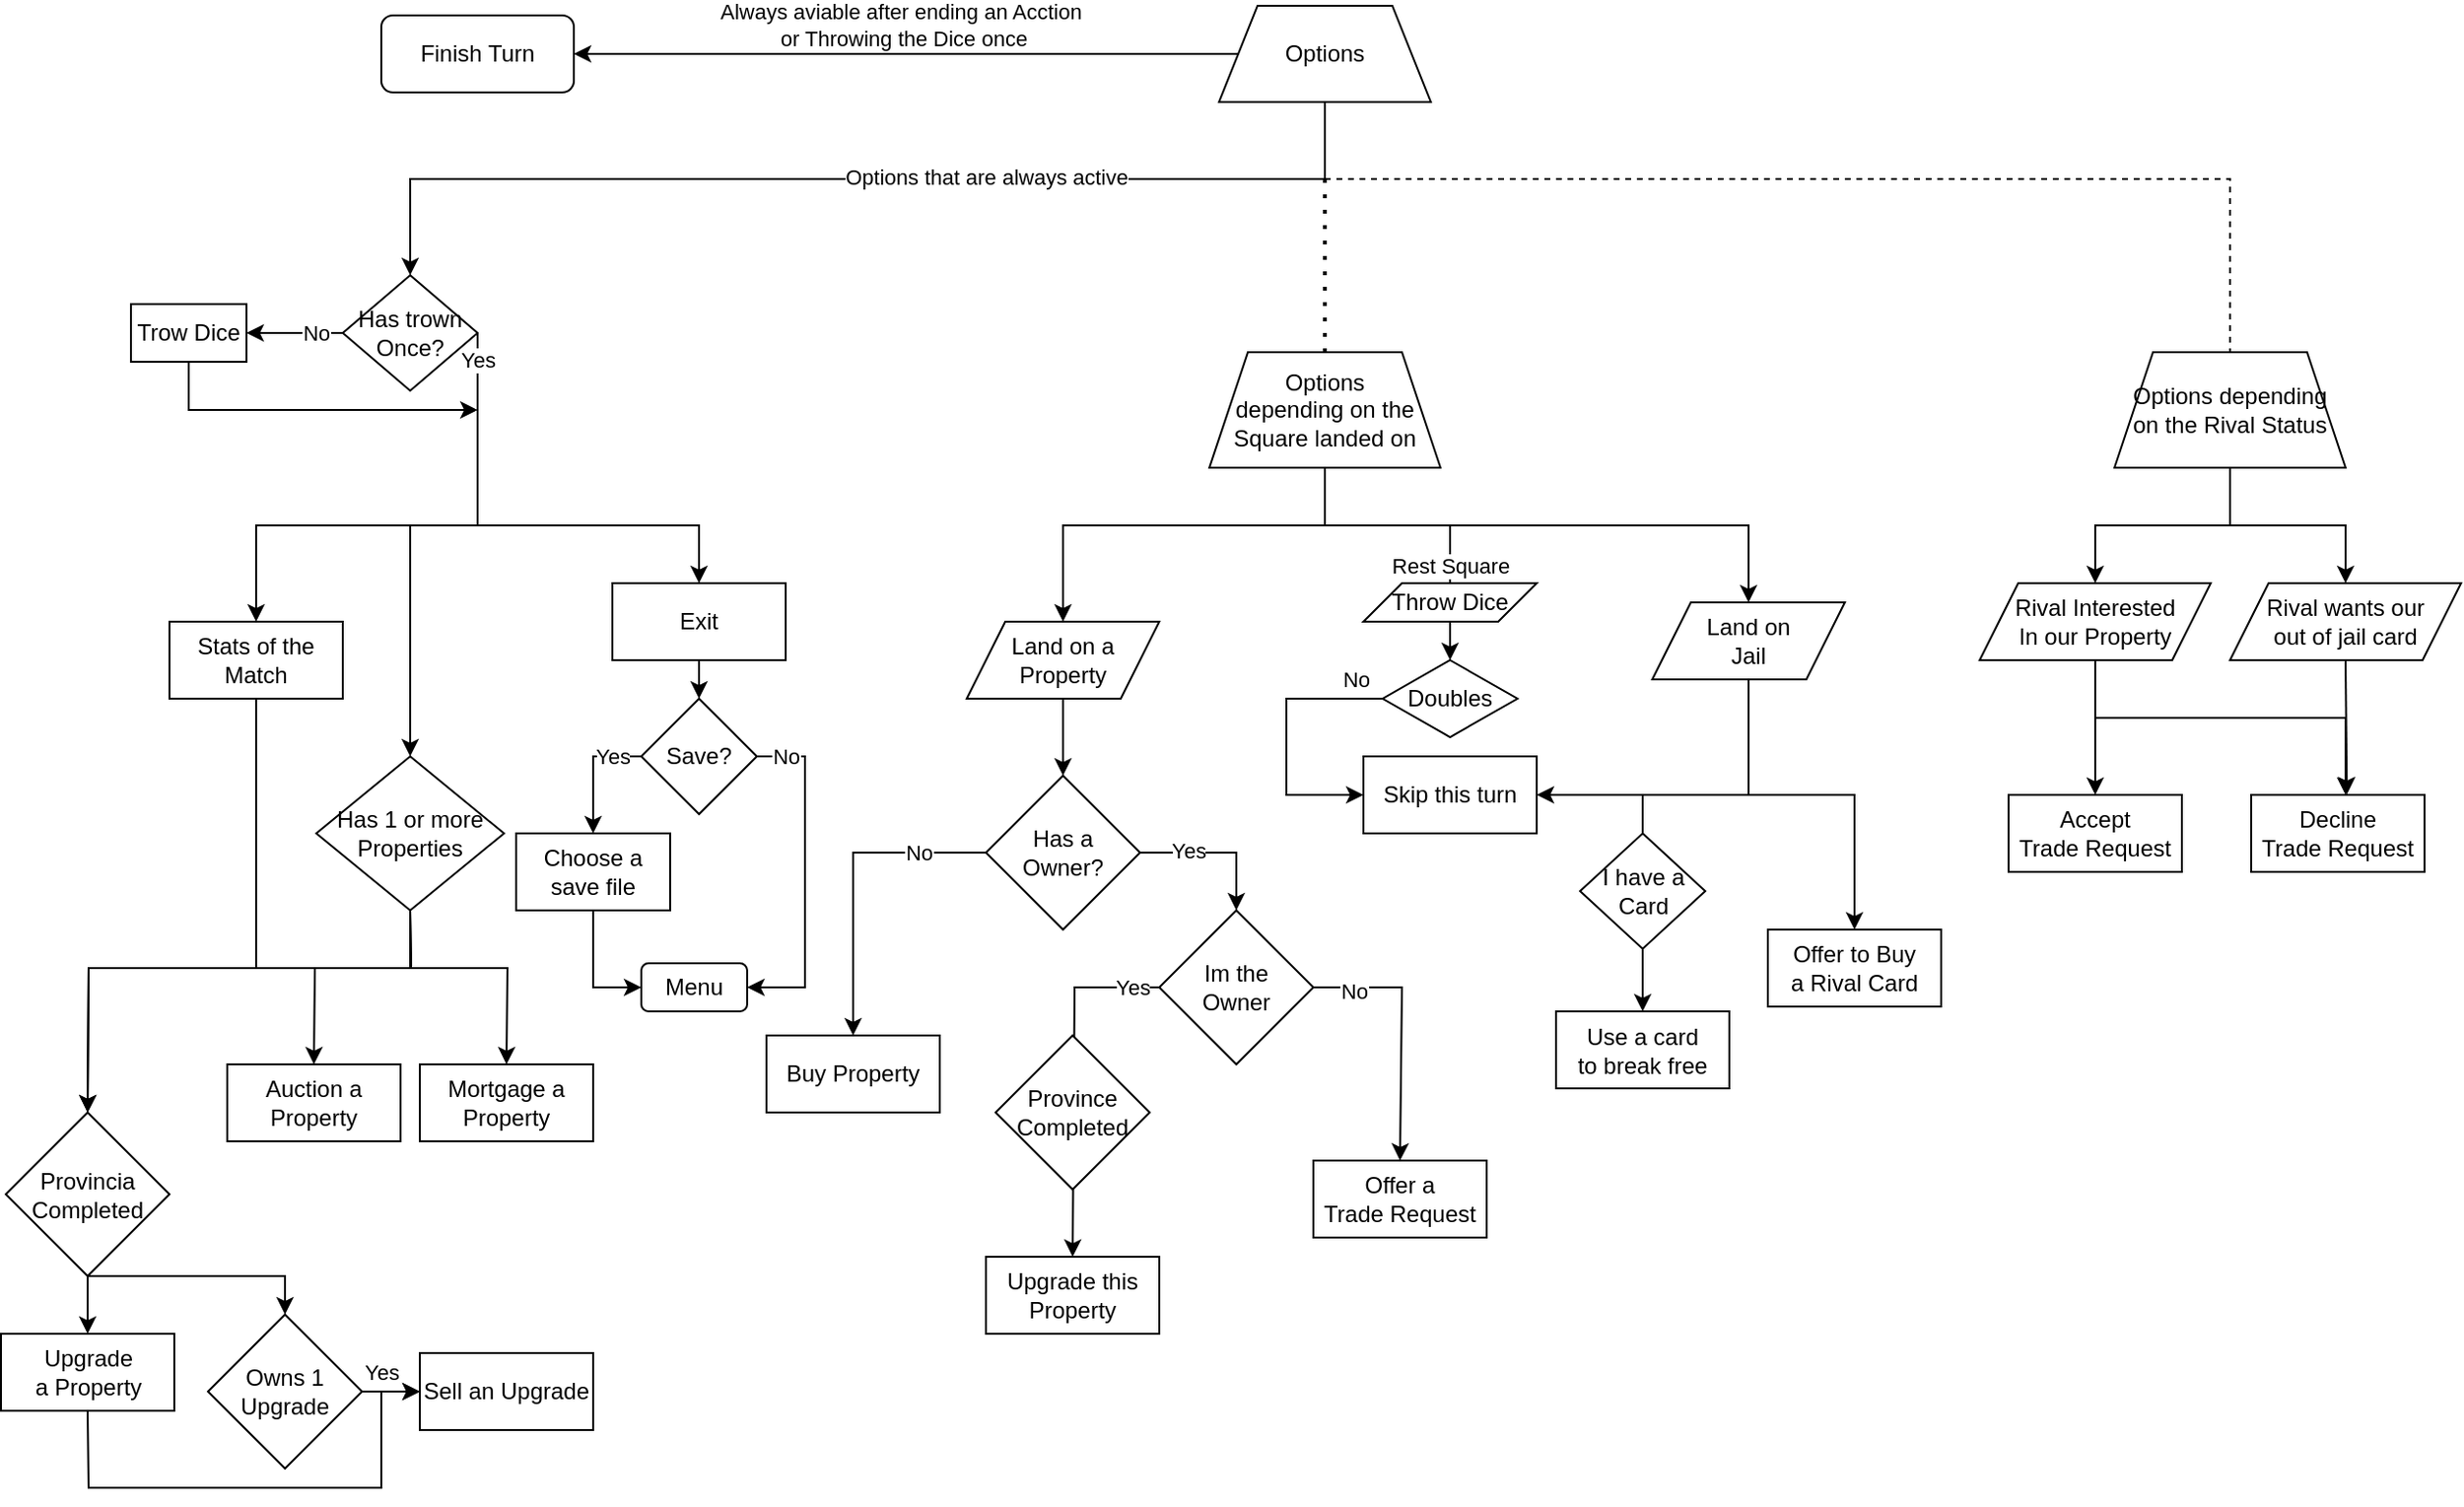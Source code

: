 <mxfile version="24.2.7" type="device">
  <diagram id="C5RBs43oDa-KdzZeNtuy" name="Page-1">
    <mxGraphModel dx="2117" dy="626" grid="1" gridSize="10" guides="1" tooltips="1" connect="1" arrows="1" fold="1" page="1" pageScale="1" pageWidth="827" pageHeight="1169" math="0" shadow="0">
      <root>
        <mxCell id="WIyWlLk6GJQsqaUBKTNV-0" />
        <mxCell id="WIyWlLk6GJQsqaUBKTNV-1" parent="WIyWlLk6GJQsqaUBKTNV-0" />
        <mxCell id="-Jj-i-QA5d7zHLFxkBgY-0" value="Options" style="shape=trapezoid;perimeter=trapezoidPerimeter;whiteSpace=wrap;html=1;fixedSize=1;" parent="WIyWlLk6GJQsqaUBKTNV-1" vertex="1">
          <mxGeometry x="615" y="30" width="110" height="50" as="geometry" />
        </mxCell>
        <mxCell id="-Jj-i-QA5d7zHLFxkBgY-1" value="Trow Dice" style="rounded=0;whiteSpace=wrap;html=1;" parent="WIyWlLk6GJQsqaUBKTNV-1" vertex="1">
          <mxGeometry x="50" y="185" width="60" height="30" as="geometry" />
        </mxCell>
        <mxCell id="-Jj-i-QA5d7zHLFxkBgY-2" value="Buy Property" style="rounded=0;whiteSpace=wrap;html=1;" parent="WIyWlLk6GJQsqaUBKTNV-1" vertex="1">
          <mxGeometry x="380" y="565" width="90" height="40" as="geometry" />
        </mxCell>
        <mxCell id="-Jj-i-QA5d7zHLFxkBgY-3" value="&lt;div&gt;Auction a&lt;/div&gt;&lt;div&gt;Property&lt;br&gt;&lt;/div&gt;" style="rounded=0;whiteSpace=wrap;html=1;" parent="WIyWlLk6GJQsqaUBKTNV-1" vertex="1">
          <mxGeometry x="100" y="580" width="90" height="40" as="geometry" />
        </mxCell>
        <mxCell id="-Jj-i-QA5d7zHLFxkBgY-9" value="&lt;div&gt;Mortgage a&lt;/div&gt;&lt;div&gt;Property&lt;br&gt;&lt;/div&gt;" style="rounded=0;whiteSpace=wrap;html=1;" parent="WIyWlLk6GJQsqaUBKTNV-1" vertex="1">
          <mxGeometry x="200" y="580" width="90" height="40" as="geometry" />
        </mxCell>
        <mxCell id="-Jj-i-QA5d7zHLFxkBgY-10" value="&lt;div&gt;Stats of the&lt;/div&gt;&lt;div&gt;Match&lt;br&gt;&lt;/div&gt;" style="rounded=0;whiteSpace=wrap;html=1;" parent="WIyWlLk6GJQsqaUBKTNV-1" vertex="1">
          <mxGeometry x="70" y="350" width="90" height="40" as="geometry" />
        </mxCell>
        <mxCell id="-Jj-i-QA5d7zHLFxkBgY-11" value="Exit" style="rounded=0;whiteSpace=wrap;html=1;" parent="WIyWlLk6GJQsqaUBKTNV-1" vertex="1">
          <mxGeometry x="300" y="330" width="90" height="40" as="geometry" />
        </mxCell>
        <mxCell id="-Jj-i-QA5d7zHLFxkBgY-12" value="&lt;div&gt;Use a card&lt;/div&gt;&lt;div&gt;to break free&lt;br&gt;&lt;/div&gt;" style="rounded=0;whiteSpace=wrap;html=1;" parent="WIyWlLk6GJQsqaUBKTNV-1" vertex="1">
          <mxGeometry x="790" y="552.5" width="90" height="40" as="geometry" />
        </mxCell>
        <mxCell id="-Jj-i-QA5d7zHLFxkBgY-13" value="&lt;div&gt;Offer to Buy&lt;/div&gt;&lt;div&gt;a Rival Card&lt;br&gt;&lt;/div&gt;" style="rounded=0;whiteSpace=wrap;html=1;" parent="WIyWlLk6GJQsqaUBKTNV-1" vertex="1">
          <mxGeometry x="900" y="510" width="90" height="40" as="geometry" />
        </mxCell>
        <mxCell id="-Jj-i-QA5d7zHLFxkBgY-14" value="&lt;div&gt;Offer a&lt;br&gt;&lt;/div&gt;&lt;div&gt;Trade Request&lt;/div&gt;" style="rounded=0;whiteSpace=wrap;html=1;" parent="WIyWlLk6GJQsqaUBKTNV-1" vertex="1">
          <mxGeometry x="664" y="630" width="90" height="40" as="geometry" />
        </mxCell>
        <mxCell id="-Jj-i-QA5d7zHLFxkBgY-16" value="Skip this turn" style="rounded=0;whiteSpace=wrap;html=1;" parent="WIyWlLk6GJQsqaUBKTNV-1" vertex="1">
          <mxGeometry x="690" y="420" width="90" height="40" as="geometry" />
        </mxCell>
        <mxCell id="-Jj-i-QA5d7zHLFxkBgY-17" value="&lt;div&gt;Upgrade this&lt;/div&gt;&lt;div&gt;Property&lt;br&gt;&lt;/div&gt;" style="rounded=0;whiteSpace=wrap;html=1;" parent="WIyWlLk6GJQsqaUBKTNV-1" vertex="1">
          <mxGeometry x="494" y="680" width="90" height="40" as="geometry" />
        </mxCell>
        <mxCell id="-Jj-i-QA5d7zHLFxkBgY-20" value="&lt;div&gt;Has 1 or more&lt;/div&gt;&lt;div&gt;Properties&lt;br&gt;&lt;/div&gt;" style="rhombus;whiteSpace=wrap;html=1;" parent="WIyWlLk6GJQsqaUBKTNV-1" vertex="1">
          <mxGeometry x="146.25" y="420" width="97.5" height="80" as="geometry" />
        </mxCell>
        <mxCell id="-Jj-i-QA5d7zHLFxkBgY-36" value="&lt;div&gt;Has trown&lt;/div&gt;&lt;div&gt;Once?&lt;br&gt;&lt;/div&gt;" style="rhombus;whiteSpace=wrap;html=1;" parent="WIyWlLk6GJQsqaUBKTNV-1" vertex="1">
          <mxGeometry x="160" y="170" width="70" height="60" as="geometry" />
        </mxCell>
        <mxCell id="-Jj-i-QA5d7zHLFxkBgY-38" value="" style="endArrow=classic;html=1;rounded=0;exitX=0.5;exitY=1;exitDx=0;exitDy=0;entryX=0.5;entryY=0;entryDx=0;entryDy=0;" parent="WIyWlLk6GJQsqaUBKTNV-1" source="-Jj-i-QA5d7zHLFxkBgY-0" target="-Jj-i-QA5d7zHLFxkBgY-36" edge="1">
          <mxGeometry width="50" height="50" relative="1" as="geometry">
            <mxPoint x="400" y="190" as="sourcePoint" />
            <mxPoint x="450" y="140" as="targetPoint" />
            <Array as="points">
              <mxPoint x="670" y="120" />
              <mxPoint x="195" y="120" />
            </Array>
          </mxGeometry>
        </mxCell>
        <mxCell id="-Jj-i-QA5d7zHLFxkBgY-110" value="Options that are always active" style="edgeLabel;html=1;align=center;verticalAlign=middle;resizable=0;points=[];" parent="-Jj-i-QA5d7zHLFxkBgY-38" vertex="1" connectable="0">
          <mxGeometry x="-0.233" y="-1" relative="1" as="geometry">
            <mxPoint as="offset" />
          </mxGeometry>
        </mxCell>
        <mxCell id="-Jj-i-QA5d7zHLFxkBgY-39" value="" style="endArrow=classic;html=1;rounded=0;exitX=0;exitY=0.5;exitDx=0;exitDy=0;entryX=1;entryY=0.5;entryDx=0;entryDy=0;" parent="WIyWlLk6GJQsqaUBKTNV-1" source="-Jj-i-QA5d7zHLFxkBgY-36" target="-Jj-i-QA5d7zHLFxkBgY-1" edge="1">
          <mxGeometry width="50" height="50" relative="1" as="geometry">
            <mxPoint x="160" y="290" as="sourcePoint" />
            <mxPoint x="210" y="240" as="targetPoint" />
          </mxGeometry>
        </mxCell>
        <mxCell id="-Jj-i-QA5d7zHLFxkBgY-111" value="No" style="edgeLabel;html=1;align=center;verticalAlign=middle;resizable=0;points=[];" parent="-Jj-i-QA5d7zHLFxkBgY-39" vertex="1" connectable="0">
          <mxGeometry x="0.141" y="2" relative="1" as="geometry">
            <mxPoint x="14" y="-2" as="offset" />
          </mxGeometry>
        </mxCell>
        <mxCell id="-Jj-i-QA5d7zHLFxkBgY-41" value="" style="endArrow=classic;html=1;rounded=0;exitX=1;exitY=0.5;exitDx=0;exitDy=0;entryX=0.5;entryY=0;entryDx=0;entryDy=0;" parent="WIyWlLk6GJQsqaUBKTNV-1" source="-Jj-i-QA5d7zHLFxkBgY-36" target="-Jj-i-QA5d7zHLFxkBgY-11" edge="1">
          <mxGeometry width="50" height="50" relative="1" as="geometry">
            <mxPoint x="50" y="460" as="sourcePoint" />
            <mxPoint x="100" y="410" as="targetPoint" />
            <Array as="points">
              <mxPoint x="230" y="300" />
              <mxPoint x="345" y="300" />
            </Array>
          </mxGeometry>
        </mxCell>
        <mxCell id="-Jj-i-QA5d7zHLFxkBgY-42" value="" style="endArrow=classic;html=1;rounded=0;entryX=0.5;entryY=0;entryDx=0;entryDy=0;" parent="WIyWlLk6GJQsqaUBKTNV-1" target="-Jj-i-QA5d7zHLFxkBgY-10" edge="1">
          <mxGeometry width="50" height="50" relative="1" as="geometry">
            <mxPoint x="230" y="200" as="sourcePoint" />
            <mxPoint x="70" y="350" as="targetPoint" />
            <Array as="points">
              <mxPoint x="230" y="300" />
              <mxPoint x="115" y="300" />
            </Array>
          </mxGeometry>
        </mxCell>
        <mxCell id="-Jj-i-QA5d7zHLFxkBgY-43" value="" style="endArrow=classic;html=1;rounded=0;exitX=0.5;exitY=1;exitDx=0;exitDy=0;" parent="WIyWlLk6GJQsqaUBKTNV-1" source="-Jj-i-QA5d7zHLFxkBgY-1" edge="1">
          <mxGeometry width="50" height="50" relative="1" as="geometry">
            <mxPoint x="100" y="340" as="sourcePoint" />
            <mxPoint x="230" y="240" as="targetPoint" />
            <Array as="points">
              <mxPoint x="80" y="240" />
            </Array>
          </mxGeometry>
        </mxCell>
        <mxCell id="-Jj-i-QA5d7zHLFxkBgY-45" value="" style="endArrow=classic;html=1;rounded=0;entryX=0.5;entryY=0;entryDx=0;entryDy=0;" parent="WIyWlLk6GJQsqaUBKTNV-1" target="-Jj-i-QA5d7zHLFxkBgY-20" edge="1">
          <mxGeometry width="50" height="50" relative="1" as="geometry">
            <mxPoint x="230" y="200" as="sourcePoint" />
            <mxPoint x="180" y="400" as="targetPoint" />
            <Array as="points">
              <mxPoint x="230" y="300" />
              <mxPoint x="195" y="300" />
            </Array>
          </mxGeometry>
        </mxCell>
        <mxCell id="-Jj-i-QA5d7zHLFxkBgY-112" value="Yes" style="edgeLabel;html=1;align=center;verticalAlign=middle;resizable=0;points=[];" parent="-Jj-i-QA5d7zHLFxkBgY-45" vertex="1" connectable="0">
          <mxGeometry x="-0.889" y="2" relative="1" as="geometry">
            <mxPoint x="-2" as="offset" />
          </mxGeometry>
        </mxCell>
        <mxCell id="-Jj-i-QA5d7zHLFxkBgY-46" value="" style="endArrow=classic;html=1;rounded=0;exitX=0.5;exitY=1;exitDx=0;exitDy=0;entryX=0.5;entryY=0;entryDx=0;entryDy=0;" parent="WIyWlLk6GJQsqaUBKTNV-1" source="-Jj-i-QA5d7zHLFxkBgY-20" target="-Jj-i-QA5d7zHLFxkBgY-3" edge="1">
          <mxGeometry width="50" height="50" relative="1" as="geometry">
            <mxPoint x="50" y="550" as="sourcePoint" />
            <mxPoint x="100" y="500" as="targetPoint" />
            <Array as="points">
              <mxPoint x="195.5" y="530" />
              <mxPoint x="145.5" y="530" />
            </Array>
          </mxGeometry>
        </mxCell>
        <mxCell id="-Jj-i-QA5d7zHLFxkBgY-47" value="" style="endArrow=classic;html=1;rounded=0;exitX=0.5;exitY=1;exitDx=0;exitDy=0;entryX=0.5;entryY=0;entryDx=0;entryDy=0;" parent="WIyWlLk6GJQsqaUBKTNV-1" source="-Jj-i-QA5d7zHLFxkBgY-20" target="-Jj-i-QA5d7zHLFxkBgY-9" edge="1">
          <mxGeometry width="50" height="50" relative="1" as="geometry">
            <mxPoint x="240" y="650" as="sourcePoint" />
            <mxPoint x="290" y="600" as="targetPoint" />
            <Array as="points">
              <mxPoint x="195.5" y="530" />
              <mxPoint x="245.5" y="530" />
            </Array>
          </mxGeometry>
        </mxCell>
        <mxCell id="-Jj-i-QA5d7zHLFxkBgY-48" value="" style="endArrow=none;dashed=1;html=1;dashPattern=1 3;strokeWidth=2;rounded=0;entryX=0.5;entryY=0;entryDx=0;entryDy=0;" parent="WIyWlLk6GJQsqaUBKTNV-1" target="-Jj-i-QA5d7zHLFxkBgY-54" edge="1">
          <mxGeometry width="50" height="50" relative="1" as="geometry">
            <mxPoint x="670" y="120" as="sourcePoint" />
            <mxPoint x="620" y="210" as="targetPoint" />
            <Array as="points">
              <mxPoint x="670" y="120" />
            </Array>
          </mxGeometry>
        </mxCell>
        <mxCell id="-Jj-i-QA5d7zHLFxkBgY-54" value="&lt;div&gt;Options&lt;/div&gt;&lt;div&gt;depending on the&lt;/div&gt;&lt;div&gt;Square landed on&lt;br&gt;&lt;/div&gt;" style="shape=trapezoid;perimeter=trapezoidPerimeter;whiteSpace=wrap;html=1;fixedSize=1;" parent="WIyWlLk6GJQsqaUBKTNV-1" vertex="1">
          <mxGeometry x="610" y="210" width="120" height="60" as="geometry" />
        </mxCell>
        <mxCell id="-Jj-i-QA5d7zHLFxkBgY-56" value="" style="endArrow=classic;html=1;rounded=0;exitX=0.5;exitY=1;exitDx=0;exitDy=0;entryX=0.5;entryY=0;entryDx=0;entryDy=0;" parent="WIyWlLk6GJQsqaUBKTNV-1" source="-Jj-i-QA5d7zHLFxkBgY-54" target="-Jj-i-QA5d7zHLFxkBgY-71" edge="1">
          <mxGeometry width="50" height="50" relative="1" as="geometry">
            <mxPoint x="500" y="330" as="sourcePoint" />
            <mxPoint x="534" y="330" as="targetPoint" />
            <Array as="points">
              <mxPoint x="670" y="300" />
              <mxPoint x="534" y="300" />
            </Array>
          </mxGeometry>
        </mxCell>
        <mxCell id="-Jj-i-QA5d7zHLFxkBgY-57" value="" style="endArrow=classic;html=1;rounded=0;exitX=0.5;exitY=1;exitDx=0;exitDy=0;entryX=0.5;entryY=0;entryDx=0;entryDy=0;" parent="WIyWlLk6GJQsqaUBKTNV-1" source="-Jj-i-QA5d7zHLFxkBgY-54" target="-Jj-i-QA5d7zHLFxkBgY-87" edge="1">
          <mxGeometry width="50" height="50" relative="1" as="geometry">
            <mxPoint x="670" y="380" as="sourcePoint" />
            <mxPoint x="888" y="330" as="targetPoint" />
            <Array as="points">
              <mxPoint x="670" y="300" />
              <mxPoint x="890" y="300" />
            </Array>
          </mxGeometry>
        </mxCell>
        <mxCell id="-Jj-i-QA5d7zHLFxkBgY-61" value="" style="endArrow=classic;html=1;rounded=0;entryX=0.5;entryY=0;entryDx=0;entryDy=0;exitX=0.5;exitY=1;exitDx=0;exitDy=0;" parent="WIyWlLk6GJQsqaUBKTNV-1" source="-Jj-i-QA5d7zHLFxkBgY-87" target="-Jj-i-QA5d7zHLFxkBgY-12" edge="1">
          <mxGeometry width="50" height="50" relative="1" as="geometry">
            <mxPoint x="888" y="400" as="sourcePoint" />
            <mxPoint x="870" y="440" as="targetPoint" />
            <Array as="points">
              <mxPoint x="890" y="440" />
              <mxPoint x="860" y="440" />
              <mxPoint x="835" y="440" />
            </Array>
          </mxGeometry>
        </mxCell>
        <mxCell id="-Jj-i-QA5d7zHLFxkBgY-62" value="" style="endArrow=classic;html=1;rounded=0;exitX=0.5;exitY=1;exitDx=0;exitDy=0;entryX=0.5;entryY=0;entryDx=0;entryDy=0;" parent="WIyWlLk6GJQsqaUBKTNV-1" source="-Jj-i-QA5d7zHLFxkBgY-87" target="-Jj-i-QA5d7zHLFxkBgY-13" edge="1">
          <mxGeometry width="50" height="50" relative="1" as="geometry">
            <mxPoint x="888" y="400" as="sourcePoint" />
            <mxPoint x="1000" y="460" as="targetPoint" />
            <Array as="points">
              <mxPoint x="890" y="440" />
              <mxPoint x="945" y="440" />
            </Array>
          </mxGeometry>
        </mxCell>
        <mxCell id="-Jj-i-QA5d7zHLFxkBgY-63" value="" style="endArrow=classic;html=1;rounded=0;exitX=0.5;exitY=1;exitDx=0;exitDy=0;entryX=0.5;entryY=0;entryDx=0;entryDy=0;" parent="WIyWlLk6GJQsqaUBKTNV-1" target="lAvZeCCtpbjUJMKtxF_9-19" edge="1">
          <mxGeometry width="50" height="50" relative="1" as="geometry">
            <mxPoint x="670" y="270" as="sourcePoint" />
            <mxPoint x="735" y="420" as="targetPoint" />
            <Array as="points">
              <mxPoint x="670" y="300" />
              <mxPoint x="735" y="300" />
            </Array>
          </mxGeometry>
        </mxCell>
        <mxCell id="-Jj-i-QA5d7zHLFxkBgY-85" value="Rest Square" style="edgeLabel;html=1;align=center;verticalAlign=middle;resizable=0;points=[];" parent="-Jj-i-QA5d7zHLFxkBgY-63" vertex="1" connectable="0">
          <mxGeometry x="0.446" relative="1" as="geometry">
            <mxPoint y="-4" as="offset" />
          </mxGeometry>
        </mxCell>
        <mxCell id="-Jj-i-QA5d7zHLFxkBgY-64" value="&lt;div&gt;Options depending&lt;/div&gt;&lt;div&gt;on the Rival Status&lt;br&gt;&lt;/div&gt;" style="shape=trapezoid;perimeter=trapezoidPerimeter;whiteSpace=wrap;html=1;fixedSize=1;" parent="WIyWlLk6GJQsqaUBKTNV-1" vertex="1">
          <mxGeometry x="1080" y="210" width="120" height="60" as="geometry" />
        </mxCell>
        <mxCell id="-Jj-i-QA5d7zHLFxkBgY-65" value="" style="endArrow=classic;html=1;rounded=0;entryX=1;entryY=0.5;entryDx=0;entryDy=0;exitX=0.5;exitY=1;exitDx=0;exitDy=0;" parent="WIyWlLk6GJQsqaUBKTNV-1" source="-Jj-i-QA5d7zHLFxkBgY-87" target="-Jj-i-QA5d7zHLFxkBgY-16" edge="1">
          <mxGeometry width="50" height="50" relative="1" as="geometry">
            <mxPoint x="888" y="400" as="sourcePoint" />
            <mxPoint x="850" y="410" as="targetPoint" />
            <Array as="points">
              <mxPoint x="890" y="440" />
              <mxPoint x="820" y="440" />
            </Array>
          </mxGeometry>
        </mxCell>
        <mxCell id="-Jj-i-QA5d7zHLFxkBgY-66" value="" style="endArrow=none;dashed=1;html=1;rounded=0;entryX=0.5;entryY=0;entryDx=0;entryDy=0;" parent="WIyWlLk6GJQsqaUBKTNV-1" target="-Jj-i-QA5d7zHLFxkBgY-64" edge="1">
          <mxGeometry width="50" height="50" relative="1" as="geometry">
            <mxPoint x="670" y="120" as="sourcePoint" />
            <mxPoint x="960" y="90" as="targetPoint" />
            <Array as="points">
              <mxPoint x="1140" y="120" />
            </Array>
          </mxGeometry>
        </mxCell>
        <mxCell id="-Jj-i-QA5d7zHLFxkBgY-70" value="&lt;div&gt;Has a&lt;/div&gt;&lt;div&gt;Owner?&lt;br&gt;&lt;/div&gt;" style="rhombus;whiteSpace=wrap;html=1;" parent="WIyWlLk6GJQsqaUBKTNV-1" vertex="1">
          <mxGeometry x="494" y="430" width="80" height="80" as="geometry" />
        </mxCell>
        <mxCell id="-Jj-i-QA5d7zHLFxkBgY-71" value="&lt;div&gt;Land on a&lt;/div&gt;&lt;div&gt;Property&lt;br&gt;&lt;/div&gt;" style="shape=parallelogram;perimeter=parallelogramPerimeter;whiteSpace=wrap;html=1;fixedSize=1;" parent="WIyWlLk6GJQsqaUBKTNV-1" vertex="1">
          <mxGeometry x="484" y="350" width="100" height="40" as="geometry" />
        </mxCell>
        <mxCell id="-Jj-i-QA5d7zHLFxkBgY-72" value="" style="endArrow=classic;html=1;rounded=0;exitX=0.5;exitY=1;exitDx=0;exitDy=0;entryX=0.5;entryY=0;entryDx=0;entryDy=0;" parent="WIyWlLk6GJQsqaUBKTNV-1" source="-Jj-i-QA5d7zHLFxkBgY-71" target="-Jj-i-QA5d7zHLFxkBgY-70" edge="1">
          <mxGeometry width="50" height="50" relative="1" as="geometry">
            <mxPoint x="420" y="490" as="sourcePoint" />
            <mxPoint x="470" y="440" as="targetPoint" />
          </mxGeometry>
        </mxCell>
        <mxCell id="-Jj-i-QA5d7zHLFxkBgY-73" value="&lt;div&gt;Im the&lt;/div&gt;&lt;div&gt;Owner&lt;br&gt;&lt;/div&gt;" style="rhombus;whiteSpace=wrap;html=1;" parent="WIyWlLk6GJQsqaUBKTNV-1" vertex="1">
          <mxGeometry x="584" y="500" width="80" height="80" as="geometry" />
        </mxCell>
        <mxCell id="-Jj-i-QA5d7zHLFxkBgY-74" value="" style="endArrow=classic;html=1;rounded=0;exitX=0;exitY=0.5;exitDx=0;exitDy=0;entryX=0.5;entryY=0;entryDx=0;entryDy=0;" parent="WIyWlLk6GJQsqaUBKTNV-1" source="-Jj-i-QA5d7zHLFxkBgY-70" target="-Jj-i-QA5d7zHLFxkBgY-2" edge="1">
          <mxGeometry width="50" height="50" relative="1" as="geometry">
            <mxPoint x="400" y="550" as="sourcePoint" />
            <mxPoint x="450" y="500" as="targetPoint" />
            <Array as="points">
              <mxPoint x="425" y="470" />
            </Array>
          </mxGeometry>
        </mxCell>
        <mxCell id="-Jj-i-QA5d7zHLFxkBgY-77" value="No" style="edgeLabel;html=1;align=center;verticalAlign=middle;resizable=0;points=[];" parent="-Jj-i-QA5d7zHLFxkBgY-74" vertex="1" connectable="0">
          <mxGeometry x="-0.573" y="4" relative="1" as="geometry">
            <mxPoint y="-4" as="offset" />
          </mxGeometry>
        </mxCell>
        <mxCell id="-Jj-i-QA5d7zHLFxkBgY-75" value="" style="endArrow=classic;html=1;rounded=0;exitX=1;exitY=0.5;exitDx=0;exitDy=0;entryX=0.5;entryY=0;entryDx=0;entryDy=0;" parent="WIyWlLk6GJQsqaUBKTNV-1" source="-Jj-i-QA5d7zHLFxkBgY-70" target="-Jj-i-QA5d7zHLFxkBgY-73" edge="1">
          <mxGeometry width="50" height="50" relative="1" as="geometry">
            <mxPoint x="610" y="520" as="sourcePoint" />
            <mxPoint x="660" y="470" as="targetPoint" />
            <Array as="points">
              <mxPoint x="624" y="470" />
            </Array>
          </mxGeometry>
        </mxCell>
        <mxCell id="-Jj-i-QA5d7zHLFxkBgY-80" value="Yes" style="edgeLabel;html=1;align=center;verticalAlign=middle;resizable=0;points=[];" parent="-Jj-i-QA5d7zHLFxkBgY-75" vertex="1" connectable="0">
          <mxGeometry x="-0.375" y="1" relative="1" as="geometry">
            <mxPoint as="offset" />
          </mxGeometry>
        </mxCell>
        <mxCell id="-Jj-i-QA5d7zHLFxkBgY-81" value="" style="endArrow=classic;html=1;rounded=0;exitX=0;exitY=0.5;exitDx=0;exitDy=0;entryX=0.5;entryY=0;entryDx=0;entryDy=0;" parent="WIyWlLk6GJQsqaUBKTNV-1" source="-Jj-i-QA5d7zHLFxkBgY-73" target="-Jj-i-QA5d7zHLFxkBgY-17" edge="1">
          <mxGeometry width="50" height="50" relative="1" as="geometry">
            <mxPoint x="520" y="620" as="sourcePoint" />
            <mxPoint x="570" y="570" as="targetPoint" />
            <Array as="points">
              <mxPoint x="540" y="540" />
            </Array>
          </mxGeometry>
        </mxCell>
        <mxCell id="-Jj-i-QA5d7zHLFxkBgY-84" value="Yes" style="edgeLabel;html=1;align=center;verticalAlign=middle;resizable=0;points=[];" parent="-Jj-i-QA5d7zHLFxkBgY-81" vertex="1" connectable="0">
          <mxGeometry x="-0.657" y="5" relative="1" as="geometry">
            <mxPoint x="17" y="-5" as="offset" />
          </mxGeometry>
        </mxCell>
        <mxCell id="-Jj-i-QA5d7zHLFxkBgY-82" value="" style="endArrow=classic;html=1;rounded=0;exitX=1;exitY=0.5;exitDx=0;exitDy=0;entryX=0.5;entryY=0;entryDx=0;entryDy=0;" parent="WIyWlLk6GJQsqaUBKTNV-1" source="-Jj-i-QA5d7zHLFxkBgY-73" target="-Jj-i-QA5d7zHLFxkBgY-14" edge="1">
          <mxGeometry width="50" height="50" relative="1" as="geometry">
            <mxPoint x="590" y="660" as="sourcePoint" />
            <mxPoint x="640" y="610" as="targetPoint" />
            <Array as="points">
              <mxPoint x="710" y="540" />
            </Array>
          </mxGeometry>
        </mxCell>
        <mxCell id="-Jj-i-QA5d7zHLFxkBgY-83" value="No" style="edgeLabel;html=1;align=center;verticalAlign=middle;resizable=0;points=[];" parent="-Jj-i-QA5d7zHLFxkBgY-82" vertex="1" connectable="0">
          <mxGeometry x="-0.691" y="-2" relative="1" as="geometry">
            <mxPoint as="offset" />
          </mxGeometry>
        </mxCell>
        <mxCell id="-Jj-i-QA5d7zHLFxkBgY-87" value="&lt;div&gt;Land on&lt;/div&gt;&lt;div&gt;Jail&lt;br&gt;&lt;/div&gt;" style="shape=parallelogram;perimeter=parallelogramPerimeter;whiteSpace=wrap;html=1;fixedSize=1;" parent="WIyWlLk6GJQsqaUBKTNV-1" vertex="1">
          <mxGeometry x="840" y="340" width="100" height="40" as="geometry" />
        </mxCell>
        <mxCell id="-Jj-i-QA5d7zHLFxkBgY-91" value="&lt;div&gt;Rival Interested&lt;/div&gt;&lt;div&gt;In our Property&lt;br&gt;&lt;/div&gt;" style="shape=parallelogram;perimeter=parallelogramPerimeter;whiteSpace=wrap;html=1;fixedSize=1;" parent="WIyWlLk6GJQsqaUBKTNV-1" vertex="1">
          <mxGeometry x="1010" y="330" width="120" height="40" as="geometry" />
        </mxCell>
        <mxCell id="-Jj-i-QA5d7zHLFxkBgY-92" value="&lt;div&gt;Rival wants our&lt;/div&gt;&lt;div&gt;out of jail card&lt;br&gt;&lt;/div&gt;" style="shape=parallelogram;perimeter=parallelogramPerimeter;whiteSpace=wrap;html=1;fixedSize=1;" parent="WIyWlLk6GJQsqaUBKTNV-1" vertex="1">
          <mxGeometry x="1140" y="330" width="120" height="40" as="geometry" />
        </mxCell>
        <mxCell id="-Jj-i-QA5d7zHLFxkBgY-94" value="&lt;div&gt;Accept&lt;/div&gt;&lt;div&gt;Trade Request&lt;br&gt;&lt;/div&gt;" style="rounded=0;whiteSpace=wrap;html=1;" parent="WIyWlLk6GJQsqaUBKTNV-1" vertex="1">
          <mxGeometry x="1025" y="440" width="90" height="40" as="geometry" />
        </mxCell>
        <mxCell id="-Jj-i-QA5d7zHLFxkBgY-95" value="&lt;div&gt;Decline&lt;/div&gt;&lt;div&gt;Trade Request&lt;br&gt;&lt;/div&gt;" style="rounded=0;whiteSpace=wrap;html=1;" parent="WIyWlLk6GJQsqaUBKTNV-1" vertex="1">
          <mxGeometry x="1151" y="440" width="90" height="40" as="geometry" />
        </mxCell>
        <mxCell id="-Jj-i-QA5d7zHLFxkBgY-96" value="" style="endArrow=classic;html=1;rounded=0;exitX=0.5;exitY=1;exitDx=0;exitDy=0;entryX=0.5;entryY=0;entryDx=0;entryDy=0;" parent="WIyWlLk6GJQsqaUBKTNV-1" source="-Jj-i-QA5d7zHLFxkBgY-64" target="-Jj-i-QA5d7zHLFxkBgY-91" edge="1">
          <mxGeometry width="50" height="50" relative="1" as="geometry">
            <mxPoint x="1090" y="340" as="sourcePoint" />
            <mxPoint x="1140" y="290" as="targetPoint" />
            <Array as="points">
              <mxPoint x="1140" y="300" />
              <mxPoint x="1070" y="300" />
            </Array>
          </mxGeometry>
        </mxCell>
        <mxCell id="-Jj-i-QA5d7zHLFxkBgY-97" value="" style="endArrow=classic;html=1;rounded=0;exitX=0.5;exitY=1;exitDx=0;exitDy=0;entryX=0.5;entryY=0;entryDx=0;entryDy=0;" parent="WIyWlLk6GJQsqaUBKTNV-1" source="-Jj-i-QA5d7zHLFxkBgY-64" target="-Jj-i-QA5d7zHLFxkBgY-92" edge="1">
          <mxGeometry width="50" height="50" relative="1" as="geometry">
            <mxPoint x="1140" y="270" as="sourcePoint" />
            <mxPoint x="1340" y="350" as="targetPoint" />
            <Array as="points">
              <mxPoint x="1140" y="300" />
              <mxPoint x="1200" y="300" />
            </Array>
          </mxGeometry>
        </mxCell>
        <mxCell id="-Jj-i-QA5d7zHLFxkBgY-98" value="" style="endArrow=classic;html=1;rounded=0;exitX=0.5;exitY=1;exitDx=0;exitDy=0;entryX=0.5;entryY=0;entryDx=0;entryDy=0;" parent="WIyWlLk6GJQsqaUBKTNV-1" source="-Jj-i-QA5d7zHLFxkBgY-91" target="-Jj-i-QA5d7zHLFxkBgY-94" edge="1">
          <mxGeometry width="50" height="50" relative="1" as="geometry">
            <mxPoint x="1080" y="450" as="sourcePoint" />
            <mxPoint x="1130" y="400" as="targetPoint" />
          </mxGeometry>
        </mxCell>
        <mxCell id="-Jj-i-QA5d7zHLFxkBgY-99" value="" style="endArrow=classic;html=1;rounded=0;exitX=0.5;exitY=1;exitDx=0;exitDy=0;entryX=0.552;entryY=-0.007;entryDx=0;entryDy=0;entryPerimeter=0;" parent="WIyWlLk6GJQsqaUBKTNV-1" source="-Jj-i-QA5d7zHLFxkBgY-92" target="-Jj-i-QA5d7zHLFxkBgY-95" edge="1">
          <mxGeometry width="50" height="50" relative="1" as="geometry">
            <mxPoint x="1170" y="440" as="sourcePoint" />
            <mxPoint x="1220" y="390" as="targetPoint" />
          </mxGeometry>
        </mxCell>
        <mxCell id="-Jj-i-QA5d7zHLFxkBgY-100" value="" style="endArrow=classic;html=1;rounded=0;exitX=0.5;exitY=1;exitDx=0;exitDy=0;" parent="WIyWlLk6GJQsqaUBKTNV-1" source="-Jj-i-QA5d7zHLFxkBgY-91" edge="1">
          <mxGeometry width="50" height="50" relative="1" as="geometry">
            <mxPoint x="1090" y="560" as="sourcePoint" />
            <mxPoint x="1200" y="440" as="targetPoint" />
            <Array as="points">
              <mxPoint x="1070" y="400" />
              <mxPoint x="1200" y="400" />
            </Array>
          </mxGeometry>
        </mxCell>
        <mxCell id="-Jj-i-QA5d7zHLFxkBgY-101" value="Save?" style="rhombus;whiteSpace=wrap;html=1;" parent="WIyWlLk6GJQsqaUBKTNV-1" vertex="1">
          <mxGeometry x="315" y="390" width="60" height="60" as="geometry" />
        </mxCell>
        <mxCell id="-Jj-i-QA5d7zHLFxkBgY-102" value="" style="endArrow=classic;html=1;rounded=0;exitX=0.5;exitY=1;exitDx=0;exitDy=0;entryX=0.5;entryY=0;entryDx=0;entryDy=0;" parent="WIyWlLk6GJQsqaUBKTNV-1" source="-Jj-i-QA5d7zHLFxkBgY-11" target="-Jj-i-QA5d7zHLFxkBgY-101" edge="1">
          <mxGeometry width="50" height="50" relative="1" as="geometry">
            <mxPoint x="320" y="540" as="sourcePoint" />
            <mxPoint x="370" y="490" as="targetPoint" />
          </mxGeometry>
        </mxCell>
        <mxCell id="-Jj-i-QA5d7zHLFxkBgY-103" value="&lt;div&gt;Choose a&lt;/div&gt;&lt;div&gt;save file&lt;br&gt;&lt;/div&gt;" style="rounded=0;whiteSpace=wrap;html=1;" parent="WIyWlLk6GJQsqaUBKTNV-1" vertex="1">
          <mxGeometry x="250" y="460" width="80" height="40" as="geometry" />
        </mxCell>
        <mxCell id="-Jj-i-QA5d7zHLFxkBgY-104" value="Menu" style="rounded=1;whiteSpace=wrap;html=1;" parent="WIyWlLk6GJQsqaUBKTNV-1" vertex="1">
          <mxGeometry x="315" y="527.5" width="55" height="25" as="geometry" />
        </mxCell>
        <mxCell id="-Jj-i-QA5d7zHLFxkBgY-105" value="" style="endArrow=classic;html=1;rounded=0;exitX=0;exitY=0.5;exitDx=0;exitDy=0;entryX=0.5;entryY=0;entryDx=0;entryDy=0;" parent="WIyWlLk6GJQsqaUBKTNV-1" source="-Jj-i-QA5d7zHLFxkBgY-101" target="-Jj-i-QA5d7zHLFxkBgY-103" edge="1">
          <mxGeometry width="50" height="50" relative="1" as="geometry">
            <mxPoint x="260" y="460" as="sourcePoint" />
            <mxPoint x="310" y="410" as="targetPoint" />
            <Array as="points">
              <mxPoint x="290" y="420" />
            </Array>
          </mxGeometry>
        </mxCell>
        <mxCell id="-Jj-i-QA5d7zHLFxkBgY-106" value="Yes" style="edgeLabel;html=1;align=center;verticalAlign=middle;resizable=0;points=[];" parent="-Jj-i-QA5d7zHLFxkBgY-105" vertex="1" connectable="0">
          <mxGeometry x="-0.655" y="-2" relative="1" as="geometry">
            <mxPoint x="-4" y="2" as="offset" />
          </mxGeometry>
        </mxCell>
        <mxCell id="-Jj-i-QA5d7zHLFxkBgY-107" value="" style="endArrow=classic;html=1;rounded=0;exitX=1;exitY=0.5;exitDx=0;exitDy=0;entryX=1;entryY=0.5;entryDx=0;entryDy=0;" parent="WIyWlLk6GJQsqaUBKTNV-1" source="-Jj-i-QA5d7zHLFxkBgY-101" target="-Jj-i-QA5d7zHLFxkBgY-104" edge="1">
          <mxGeometry width="50" height="50" relative="1" as="geometry">
            <mxPoint x="340" y="510" as="sourcePoint" />
            <mxPoint x="390" y="460" as="targetPoint" />
            <Array as="points">
              <mxPoint x="400" y="420" />
              <mxPoint x="400" y="540" />
            </Array>
          </mxGeometry>
        </mxCell>
        <mxCell id="-Jj-i-QA5d7zHLFxkBgY-109" value="No" style="edgeLabel;html=1;align=center;verticalAlign=middle;resizable=0;points=[];" parent="-Jj-i-QA5d7zHLFxkBgY-107" vertex="1" connectable="0">
          <mxGeometry x="-0.805" y="-2" relative="1" as="geometry">
            <mxPoint x="-2" y="-2" as="offset" />
          </mxGeometry>
        </mxCell>
        <mxCell id="-Jj-i-QA5d7zHLFxkBgY-108" value="" style="endArrow=classic;html=1;rounded=0;exitX=0.5;exitY=1;exitDx=0;exitDy=0;entryX=0;entryY=0.5;entryDx=0;entryDy=0;" parent="WIyWlLk6GJQsqaUBKTNV-1" source="-Jj-i-QA5d7zHLFxkBgY-103" target="-Jj-i-QA5d7zHLFxkBgY-104" edge="1">
          <mxGeometry width="50" height="50" relative="1" as="geometry">
            <mxPoint x="260" y="560" as="sourcePoint" />
            <mxPoint x="310" y="510" as="targetPoint" />
            <Array as="points">
              <mxPoint x="290" y="540" />
            </Array>
          </mxGeometry>
        </mxCell>
        <mxCell id="-Jj-i-QA5d7zHLFxkBgY-113" value="Finish Turn" style="rounded=1;whiteSpace=wrap;html=1;" parent="WIyWlLk6GJQsqaUBKTNV-1" vertex="1">
          <mxGeometry x="180" y="35" width="100" height="40" as="geometry" />
        </mxCell>
        <mxCell id="-Jj-i-QA5d7zHLFxkBgY-114" value="" style="endArrow=classic;html=1;rounded=0;exitX=0;exitY=0.5;exitDx=0;exitDy=0;entryX=1;entryY=0.5;entryDx=0;entryDy=0;" parent="WIyWlLk6GJQsqaUBKTNV-1" source="-Jj-i-QA5d7zHLFxkBgY-0" target="-Jj-i-QA5d7zHLFxkBgY-113" edge="1">
          <mxGeometry width="50" height="50" relative="1" as="geometry">
            <mxPoint x="540" y="120" as="sourcePoint" />
            <mxPoint x="590" y="70" as="targetPoint" />
          </mxGeometry>
        </mxCell>
        <mxCell id="-Jj-i-QA5d7zHLFxkBgY-115" value="&lt;div&gt;Always aviable after ending an Acction&amp;nbsp;&lt;/div&gt;&lt;div&gt;or Throwing the Dice once&lt;/div&gt;" style="edgeLabel;html=1;align=center;verticalAlign=middle;resizable=0;points=[];" parent="-Jj-i-QA5d7zHLFxkBgY-114" vertex="1" connectable="0">
          <mxGeometry x="0.43" y="1" relative="1" as="geometry">
            <mxPoint x="72" y="-16" as="offset" />
          </mxGeometry>
        </mxCell>
        <mxCell id="lAvZeCCtpbjUJMKtxF_9-1" value="&lt;div&gt;Upgrade&lt;/div&gt;&lt;div&gt;a Property&lt;br&gt;&lt;/div&gt;" style="rounded=0;whiteSpace=wrap;html=1;" parent="WIyWlLk6GJQsqaUBKTNV-1" vertex="1">
          <mxGeometry x="-17.5" y="720" width="90" height="40" as="geometry" />
        </mxCell>
        <mxCell id="lAvZeCCtpbjUJMKtxF_9-2" value="" style="endArrow=classic;html=1;rounded=0;exitX=0.5;exitY=1;exitDx=0;exitDy=0;entryX=0.5;entryY=0;entryDx=0;entryDy=0;" parent="WIyWlLk6GJQsqaUBKTNV-1" source="-Jj-i-QA5d7zHLFxkBgY-10" target="lAvZeCCtpbjUJMKtxF_9-11" edge="1">
          <mxGeometry width="50" height="50" relative="1" as="geometry">
            <mxPoint x="60" y="510" as="sourcePoint" />
            <mxPoint x="110" y="460" as="targetPoint" />
            <Array as="points">
              <mxPoint x="115" y="530" />
              <mxPoint x="28" y="530" />
            </Array>
          </mxGeometry>
        </mxCell>
        <mxCell id="lAvZeCCtpbjUJMKtxF_9-3" value="" style="endArrow=classic;html=1;rounded=0;exitX=0.5;exitY=1;exitDx=0;exitDy=0;entryX=0.5;entryY=0;entryDx=0;entryDy=0;" parent="WIyWlLk6GJQsqaUBKTNV-1" source="-Jj-i-QA5d7zHLFxkBgY-20" target="lAvZeCCtpbjUJMKtxF_9-11" edge="1">
          <mxGeometry width="50" height="50" relative="1" as="geometry">
            <mxPoint x="30" y="620" as="sourcePoint" />
            <mxPoint x="80" y="570" as="targetPoint" />
            <Array as="points">
              <mxPoint x="195" y="530" />
              <mxPoint x="28" y="530" />
            </Array>
          </mxGeometry>
        </mxCell>
        <mxCell id="lAvZeCCtpbjUJMKtxF_9-4" value="&lt;div&gt;Owns 1&lt;/div&gt;&lt;div&gt;Upgrade&lt;br&gt;&lt;/div&gt;" style="rhombus;whiteSpace=wrap;html=1;" parent="WIyWlLk6GJQsqaUBKTNV-1" vertex="1">
          <mxGeometry x="90" y="710" width="80" height="80" as="geometry" />
        </mxCell>
        <mxCell id="lAvZeCCtpbjUJMKtxF_9-5" value="Sell an Upgrade" style="rounded=0;whiteSpace=wrap;html=1;" parent="WIyWlLk6GJQsqaUBKTNV-1" vertex="1">
          <mxGeometry x="200" y="730" width="90" height="40" as="geometry" />
        </mxCell>
        <mxCell id="lAvZeCCtpbjUJMKtxF_9-10" value="" style="endArrow=classic;html=1;rounded=0;exitX=0.5;exitY=1;exitDx=0;exitDy=0;entryX=0.5;entryY=0;entryDx=0;entryDy=0;" parent="WIyWlLk6GJQsqaUBKTNV-1" source="lAvZeCCtpbjUJMKtxF_9-11" target="lAvZeCCtpbjUJMKtxF_9-4" edge="1">
          <mxGeometry width="50" height="50" relative="1" as="geometry">
            <mxPoint x="150" y="690" as="sourcePoint" />
            <mxPoint x="150" y="710" as="targetPoint" />
            <Array as="points">
              <mxPoint x="130" y="690" />
            </Array>
          </mxGeometry>
        </mxCell>
        <mxCell id="lAvZeCCtpbjUJMKtxF_9-12" value="" style="edgeStyle=orthogonalEdgeStyle;rounded=0;orthogonalLoop=1;jettySize=auto;html=1;" parent="WIyWlLk6GJQsqaUBKTNV-1" source="lAvZeCCtpbjUJMKtxF_9-11" target="lAvZeCCtpbjUJMKtxF_9-1" edge="1">
          <mxGeometry relative="1" as="geometry" />
        </mxCell>
        <mxCell id="lAvZeCCtpbjUJMKtxF_9-11" value="&lt;div&gt;Provincia&lt;/div&gt;&lt;div&gt;Completed&lt;br&gt;&lt;/div&gt;" style="rhombus;whiteSpace=wrap;html=1;" parent="WIyWlLk6GJQsqaUBKTNV-1" vertex="1">
          <mxGeometry x="-15" y="605" width="85" height="85" as="geometry" />
        </mxCell>
        <mxCell id="lAvZeCCtpbjUJMKtxF_9-14" value="" style="endArrow=classic;html=1;rounded=0;exitX=1;exitY=0.5;exitDx=0;exitDy=0;entryX=0;entryY=0.5;entryDx=0;entryDy=0;" parent="WIyWlLk6GJQsqaUBKTNV-1" source="lAvZeCCtpbjUJMKtxF_9-4" target="lAvZeCCtpbjUJMKtxF_9-5" edge="1">
          <mxGeometry width="50" height="50" relative="1" as="geometry">
            <mxPoint x="140" y="810" as="sourcePoint" />
            <mxPoint x="190" y="810" as="targetPoint" />
          </mxGeometry>
        </mxCell>
        <mxCell id="lAvZeCCtpbjUJMKtxF_9-15" value="Yes" style="edgeLabel;html=1;align=center;verticalAlign=middle;resizable=0;points=[];" parent="lAvZeCCtpbjUJMKtxF_9-14" vertex="1" connectable="0">
          <mxGeometry x="-0.333" y="-1" relative="1" as="geometry">
            <mxPoint y="-11" as="offset" />
          </mxGeometry>
        </mxCell>
        <mxCell id="lAvZeCCtpbjUJMKtxF_9-16" value="" style="endArrow=classic;html=1;rounded=0;exitX=0.5;exitY=1;exitDx=0;exitDy=0;entryX=0;entryY=0.5;entryDx=0;entryDy=0;" parent="WIyWlLk6GJQsqaUBKTNV-1" source="lAvZeCCtpbjUJMKtxF_9-1" target="lAvZeCCtpbjUJMKtxF_9-5" edge="1">
          <mxGeometry width="50" height="50" relative="1" as="geometry">
            <mxPoint x="80" y="850" as="sourcePoint" />
            <mxPoint x="180" y="800" as="targetPoint" />
            <Array as="points">
              <mxPoint x="28" y="800" />
              <mxPoint x="180" y="800" />
              <mxPoint x="180" y="750" />
            </Array>
          </mxGeometry>
        </mxCell>
        <mxCell id="lAvZeCCtpbjUJMKtxF_9-17" value="&lt;div&gt;Province&lt;/div&gt;&lt;div&gt;Completed&lt;br&gt;&lt;/div&gt;" style="rhombus;whiteSpace=wrap;html=1;" parent="WIyWlLk6GJQsqaUBKTNV-1" vertex="1">
          <mxGeometry x="499" y="565" width="80" height="80" as="geometry" />
        </mxCell>
        <mxCell id="lAvZeCCtpbjUJMKtxF_9-19" value="Doubles" style="rhombus;whiteSpace=wrap;html=1;" parent="WIyWlLk6GJQsqaUBKTNV-1" vertex="1">
          <mxGeometry x="700" y="370" width="70" height="40" as="geometry" />
        </mxCell>
        <mxCell id="lAvZeCCtpbjUJMKtxF_9-23" value="Throw Dice" style="shape=parallelogram;perimeter=parallelogramPerimeter;whiteSpace=wrap;html=1;fixedSize=1;" parent="WIyWlLk6GJQsqaUBKTNV-1" vertex="1">
          <mxGeometry x="690" y="330" width="90" height="20" as="geometry" />
        </mxCell>
        <mxCell id="lAvZeCCtpbjUJMKtxF_9-24" value="" style="endArrow=classic;html=1;rounded=0;exitX=0;exitY=0.5;exitDx=0;exitDy=0;entryX=0;entryY=0.5;entryDx=0;entryDy=0;" parent="WIyWlLk6GJQsqaUBKTNV-1" source="lAvZeCCtpbjUJMKtxF_9-19" target="-Jj-i-QA5d7zHLFxkBgY-16" edge="1">
          <mxGeometry width="50" height="50" relative="1" as="geometry">
            <mxPoint x="640" y="440" as="sourcePoint" />
            <mxPoint x="690" y="390" as="targetPoint" />
            <Array as="points">
              <mxPoint x="650" y="390" />
              <mxPoint x="650" y="440" />
            </Array>
          </mxGeometry>
        </mxCell>
        <mxCell id="lAvZeCCtpbjUJMKtxF_9-26" value="No" style="edgeLabel;html=1;align=center;verticalAlign=middle;resizable=0;points=[];" parent="lAvZeCCtpbjUJMKtxF_9-24" vertex="1" connectable="0">
          <mxGeometry x="-0.796" y="1" relative="1" as="geometry">
            <mxPoint y="-11" as="offset" />
          </mxGeometry>
        </mxCell>
        <mxCell id="lAvZeCCtpbjUJMKtxF_9-27" value="&lt;div&gt;I have a &lt;br&gt;&lt;/div&gt;&lt;div&gt;Card&lt;br&gt;&lt;/div&gt;" style="rhombus;whiteSpace=wrap;html=1;" parent="WIyWlLk6GJQsqaUBKTNV-1" vertex="1">
          <mxGeometry x="802.5" y="460" width="65" height="60" as="geometry" />
        </mxCell>
      </root>
    </mxGraphModel>
  </diagram>
</mxfile>
